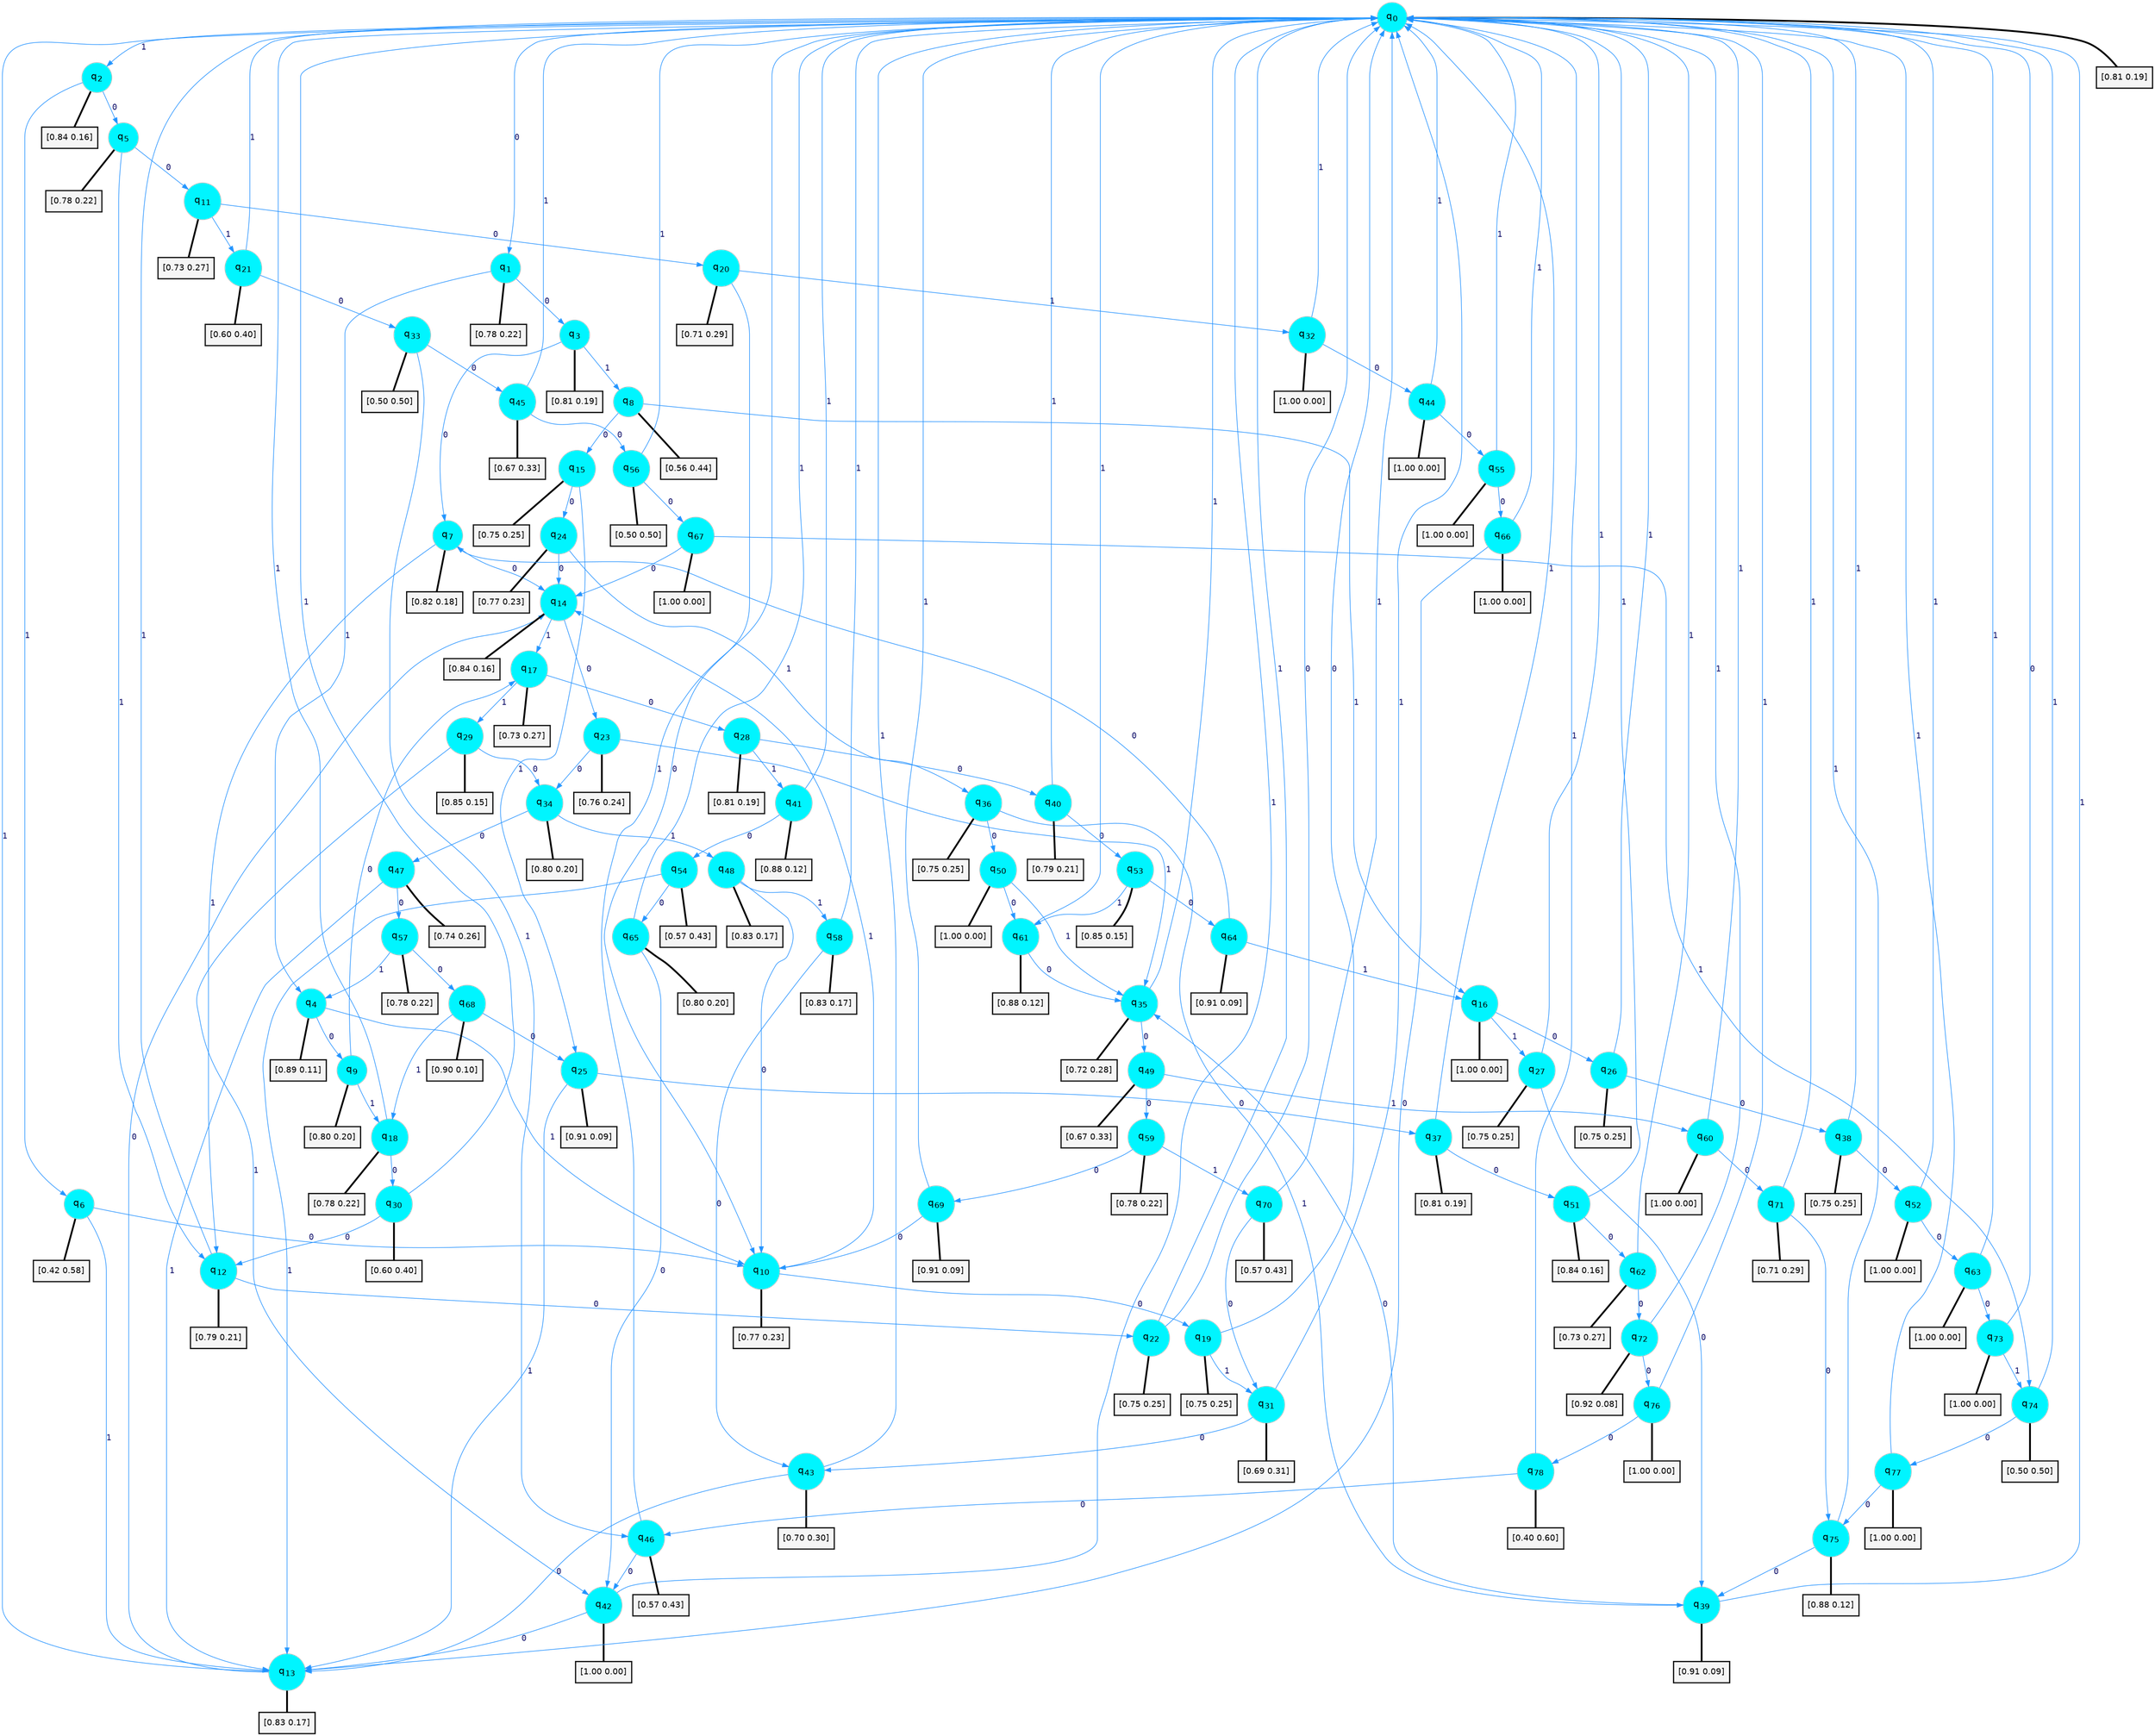 digraph G {
graph [
bgcolor=transparent, dpi=300, rankdir=TD, size="40,25"];
node [
color=gray, fillcolor=turquoise1, fontcolor=black, fontname=Helvetica, fontsize=16, fontweight=bold, shape=circle, style=filled];
edge [
arrowsize=1, color=dodgerblue1, fontcolor=midnightblue, fontname=courier, fontweight=bold, penwidth=1, style=solid, weight=20];
0[label=<q<SUB>0</SUB>>];
1[label=<q<SUB>1</SUB>>];
2[label=<q<SUB>2</SUB>>];
3[label=<q<SUB>3</SUB>>];
4[label=<q<SUB>4</SUB>>];
5[label=<q<SUB>5</SUB>>];
6[label=<q<SUB>6</SUB>>];
7[label=<q<SUB>7</SUB>>];
8[label=<q<SUB>8</SUB>>];
9[label=<q<SUB>9</SUB>>];
10[label=<q<SUB>10</SUB>>];
11[label=<q<SUB>11</SUB>>];
12[label=<q<SUB>12</SUB>>];
13[label=<q<SUB>13</SUB>>];
14[label=<q<SUB>14</SUB>>];
15[label=<q<SUB>15</SUB>>];
16[label=<q<SUB>16</SUB>>];
17[label=<q<SUB>17</SUB>>];
18[label=<q<SUB>18</SUB>>];
19[label=<q<SUB>19</SUB>>];
20[label=<q<SUB>20</SUB>>];
21[label=<q<SUB>21</SUB>>];
22[label=<q<SUB>22</SUB>>];
23[label=<q<SUB>23</SUB>>];
24[label=<q<SUB>24</SUB>>];
25[label=<q<SUB>25</SUB>>];
26[label=<q<SUB>26</SUB>>];
27[label=<q<SUB>27</SUB>>];
28[label=<q<SUB>28</SUB>>];
29[label=<q<SUB>29</SUB>>];
30[label=<q<SUB>30</SUB>>];
31[label=<q<SUB>31</SUB>>];
32[label=<q<SUB>32</SUB>>];
33[label=<q<SUB>33</SUB>>];
34[label=<q<SUB>34</SUB>>];
35[label=<q<SUB>35</SUB>>];
36[label=<q<SUB>36</SUB>>];
37[label=<q<SUB>37</SUB>>];
38[label=<q<SUB>38</SUB>>];
39[label=<q<SUB>39</SUB>>];
40[label=<q<SUB>40</SUB>>];
41[label=<q<SUB>41</SUB>>];
42[label=<q<SUB>42</SUB>>];
43[label=<q<SUB>43</SUB>>];
44[label=<q<SUB>44</SUB>>];
45[label=<q<SUB>45</SUB>>];
46[label=<q<SUB>46</SUB>>];
47[label=<q<SUB>47</SUB>>];
48[label=<q<SUB>48</SUB>>];
49[label=<q<SUB>49</SUB>>];
50[label=<q<SUB>50</SUB>>];
51[label=<q<SUB>51</SUB>>];
52[label=<q<SUB>52</SUB>>];
53[label=<q<SUB>53</SUB>>];
54[label=<q<SUB>54</SUB>>];
55[label=<q<SUB>55</SUB>>];
56[label=<q<SUB>56</SUB>>];
57[label=<q<SUB>57</SUB>>];
58[label=<q<SUB>58</SUB>>];
59[label=<q<SUB>59</SUB>>];
60[label=<q<SUB>60</SUB>>];
61[label=<q<SUB>61</SUB>>];
62[label=<q<SUB>62</SUB>>];
63[label=<q<SUB>63</SUB>>];
64[label=<q<SUB>64</SUB>>];
65[label=<q<SUB>65</SUB>>];
66[label=<q<SUB>66</SUB>>];
67[label=<q<SUB>67</SUB>>];
68[label=<q<SUB>68</SUB>>];
69[label=<q<SUB>69</SUB>>];
70[label=<q<SUB>70</SUB>>];
71[label=<q<SUB>71</SUB>>];
72[label=<q<SUB>72</SUB>>];
73[label=<q<SUB>73</SUB>>];
74[label=<q<SUB>74</SUB>>];
75[label=<q<SUB>75</SUB>>];
76[label=<q<SUB>76</SUB>>];
77[label=<q<SUB>77</SUB>>];
78[label=<q<SUB>78</SUB>>];
79[label="[0.81 0.19]", shape=box,fontcolor=black, fontname=Helvetica, fontsize=14, penwidth=2, fillcolor=whitesmoke,color=black];
80[label="[0.78 0.22]", shape=box,fontcolor=black, fontname=Helvetica, fontsize=14, penwidth=2, fillcolor=whitesmoke,color=black];
81[label="[0.84 0.16]", shape=box,fontcolor=black, fontname=Helvetica, fontsize=14, penwidth=2, fillcolor=whitesmoke,color=black];
82[label="[0.81 0.19]", shape=box,fontcolor=black, fontname=Helvetica, fontsize=14, penwidth=2, fillcolor=whitesmoke,color=black];
83[label="[0.89 0.11]", shape=box,fontcolor=black, fontname=Helvetica, fontsize=14, penwidth=2, fillcolor=whitesmoke,color=black];
84[label="[0.78 0.22]", shape=box,fontcolor=black, fontname=Helvetica, fontsize=14, penwidth=2, fillcolor=whitesmoke,color=black];
85[label="[0.42 0.58]", shape=box,fontcolor=black, fontname=Helvetica, fontsize=14, penwidth=2, fillcolor=whitesmoke,color=black];
86[label="[0.82 0.18]", shape=box,fontcolor=black, fontname=Helvetica, fontsize=14, penwidth=2, fillcolor=whitesmoke,color=black];
87[label="[0.56 0.44]", shape=box,fontcolor=black, fontname=Helvetica, fontsize=14, penwidth=2, fillcolor=whitesmoke,color=black];
88[label="[0.80 0.20]", shape=box,fontcolor=black, fontname=Helvetica, fontsize=14, penwidth=2, fillcolor=whitesmoke,color=black];
89[label="[0.77 0.23]", shape=box,fontcolor=black, fontname=Helvetica, fontsize=14, penwidth=2, fillcolor=whitesmoke,color=black];
90[label="[0.73 0.27]", shape=box,fontcolor=black, fontname=Helvetica, fontsize=14, penwidth=2, fillcolor=whitesmoke,color=black];
91[label="[0.79 0.21]", shape=box,fontcolor=black, fontname=Helvetica, fontsize=14, penwidth=2, fillcolor=whitesmoke,color=black];
92[label="[0.83 0.17]", shape=box,fontcolor=black, fontname=Helvetica, fontsize=14, penwidth=2, fillcolor=whitesmoke,color=black];
93[label="[0.84 0.16]", shape=box,fontcolor=black, fontname=Helvetica, fontsize=14, penwidth=2, fillcolor=whitesmoke,color=black];
94[label="[0.75 0.25]", shape=box,fontcolor=black, fontname=Helvetica, fontsize=14, penwidth=2, fillcolor=whitesmoke,color=black];
95[label="[1.00 0.00]", shape=box,fontcolor=black, fontname=Helvetica, fontsize=14, penwidth=2, fillcolor=whitesmoke,color=black];
96[label="[0.73 0.27]", shape=box,fontcolor=black, fontname=Helvetica, fontsize=14, penwidth=2, fillcolor=whitesmoke,color=black];
97[label="[0.78 0.22]", shape=box,fontcolor=black, fontname=Helvetica, fontsize=14, penwidth=2, fillcolor=whitesmoke,color=black];
98[label="[0.75 0.25]", shape=box,fontcolor=black, fontname=Helvetica, fontsize=14, penwidth=2, fillcolor=whitesmoke,color=black];
99[label="[0.71 0.29]", shape=box,fontcolor=black, fontname=Helvetica, fontsize=14, penwidth=2, fillcolor=whitesmoke,color=black];
100[label="[0.60 0.40]", shape=box,fontcolor=black, fontname=Helvetica, fontsize=14, penwidth=2, fillcolor=whitesmoke,color=black];
101[label="[0.75 0.25]", shape=box,fontcolor=black, fontname=Helvetica, fontsize=14, penwidth=2, fillcolor=whitesmoke,color=black];
102[label="[0.76 0.24]", shape=box,fontcolor=black, fontname=Helvetica, fontsize=14, penwidth=2, fillcolor=whitesmoke,color=black];
103[label="[0.77 0.23]", shape=box,fontcolor=black, fontname=Helvetica, fontsize=14, penwidth=2, fillcolor=whitesmoke,color=black];
104[label="[0.91 0.09]", shape=box,fontcolor=black, fontname=Helvetica, fontsize=14, penwidth=2, fillcolor=whitesmoke,color=black];
105[label="[0.75 0.25]", shape=box,fontcolor=black, fontname=Helvetica, fontsize=14, penwidth=2, fillcolor=whitesmoke,color=black];
106[label="[0.75 0.25]", shape=box,fontcolor=black, fontname=Helvetica, fontsize=14, penwidth=2, fillcolor=whitesmoke,color=black];
107[label="[0.81 0.19]", shape=box,fontcolor=black, fontname=Helvetica, fontsize=14, penwidth=2, fillcolor=whitesmoke,color=black];
108[label="[0.85 0.15]", shape=box,fontcolor=black, fontname=Helvetica, fontsize=14, penwidth=2, fillcolor=whitesmoke,color=black];
109[label="[0.60 0.40]", shape=box,fontcolor=black, fontname=Helvetica, fontsize=14, penwidth=2, fillcolor=whitesmoke,color=black];
110[label="[0.69 0.31]", shape=box,fontcolor=black, fontname=Helvetica, fontsize=14, penwidth=2, fillcolor=whitesmoke,color=black];
111[label="[1.00 0.00]", shape=box,fontcolor=black, fontname=Helvetica, fontsize=14, penwidth=2, fillcolor=whitesmoke,color=black];
112[label="[0.50 0.50]", shape=box,fontcolor=black, fontname=Helvetica, fontsize=14, penwidth=2, fillcolor=whitesmoke,color=black];
113[label="[0.80 0.20]", shape=box,fontcolor=black, fontname=Helvetica, fontsize=14, penwidth=2, fillcolor=whitesmoke,color=black];
114[label="[0.72 0.28]", shape=box,fontcolor=black, fontname=Helvetica, fontsize=14, penwidth=2, fillcolor=whitesmoke,color=black];
115[label="[0.75 0.25]", shape=box,fontcolor=black, fontname=Helvetica, fontsize=14, penwidth=2, fillcolor=whitesmoke,color=black];
116[label="[0.81 0.19]", shape=box,fontcolor=black, fontname=Helvetica, fontsize=14, penwidth=2, fillcolor=whitesmoke,color=black];
117[label="[0.75 0.25]", shape=box,fontcolor=black, fontname=Helvetica, fontsize=14, penwidth=2, fillcolor=whitesmoke,color=black];
118[label="[0.91 0.09]", shape=box,fontcolor=black, fontname=Helvetica, fontsize=14, penwidth=2, fillcolor=whitesmoke,color=black];
119[label="[0.79 0.21]", shape=box,fontcolor=black, fontname=Helvetica, fontsize=14, penwidth=2, fillcolor=whitesmoke,color=black];
120[label="[0.88 0.12]", shape=box,fontcolor=black, fontname=Helvetica, fontsize=14, penwidth=2, fillcolor=whitesmoke,color=black];
121[label="[1.00 0.00]", shape=box,fontcolor=black, fontname=Helvetica, fontsize=14, penwidth=2, fillcolor=whitesmoke,color=black];
122[label="[0.70 0.30]", shape=box,fontcolor=black, fontname=Helvetica, fontsize=14, penwidth=2, fillcolor=whitesmoke,color=black];
123[label="[1.00 0.00]", shape=box,fontcolor=black, fontname=Helvetica, fontsize=14, penwidth=2, fillcolor=whitesmoke,color=black];
124[label="[0.67 0.33]", shape=box,fontcolor=black, fontname=Helvetica, fontsize=14, penwidth=2, fillcolor=whitesmoke,color=black];
125[label="[0.57 0.43]", shape=box,fontcolor=black, fontname=Helvetica, fontsize=14, penwidth=2, fillcolor=whitesmoke,color=black];
126[label="[0.74 0.26]", shape=box,fontcolor=black, fontname=Helvetica, fontsize=14, penwidth=2, fillcolor=whitesmoke,color=black];
127[label="[0.83 0.17]", shape=box,fontcolor=black, fontname=Helvetica, fontsize=14, penwidth=2, fillcolor=whitesmoke,color=black];
128[label="[0.67 0.33]", shape=box,fontcolor=black, fontname=Helvetica, fontsize=14, penwidth=2, fillcolor=whitesmoke,color=black];
129[label="[1.00 0.00]", shape=box,fontcolor=black, fontname=Helvetica, fontsize=14, penwidth=2, fillcolor=whitesmoke,color=black];
130[label="[0.84 0.16]", shape=box,fontcolor=black, fontname=Helvetica, fontsize=14, penwidth=2, fillcolor=whitesmoke,color=black];
131[label="[1.00 0.00]", shape=box,fontcolor=black, fontname=Helvetica, fontsize=14, penwidth=2, fillcolor=whitesmoke,color=black];
132[label="[0.85 0.15]", shape=box,fontcolor=black, fontname=Helvetica, fontsize=14, penwidth=2, fillcolor=whitesmoke,color=black];
133[label="[0.57 0.43]", shape=box,fontcolor=black, fontname=Helvetica, fontsize=14, penwidth=2, fillcolor=whitesmoke,color=black];
134[label="[1.00 0.00]", shape=box,fontcolor=black, fontname=Helvetica, fontsize=14, penwidth=2, fillcolor=whitesmoke,color=black];
135[label="[0.50 0.50]", shape=box,fontcolor=black, fontname=Helvetica, fontsize=14, penwidth=2, fillcolor=whitesmoke,color=black];
136[label="[0.78 0.22]", shape=box,fontcolor=black, fontname=Helvetica, fontsize=14, penwidth=2, fillcolor=whitesmoke,color=black];
137[label="[0.83 0.17]", shape=box,fontcolor=black, fontname=Helvetica, fontsize=14, penwidth=2, fillcolor=whitesmoke,color=black];
138[label="[0.78 0.22]", shape=box,fontcolor=black, fontname=Helvetica, fontsize=14, penwidth=2, fillcolor=whitesmoke,color=black];
139[label="[1.00 0.00]", shape=box,fontcolor=black, fontname=Helvetica, fontsize=14, penwidth=2, fillcolor=whitesmoke,color=black];
140[label="[0.88 0.12]", shape=box,fontcolor=black, fontname=Helvetica, fontsize=14, penwidth=2, fillcolor=whitesmoke,color=black];
141[label="[0.73 0.27]", shape=box,fontcolor=black, fontname=Helvetica, fontsize=14, penwidth=2, fillcolor=whitesmoke,color=black];
142[label="[1.00 0.00]", shape=box,fontcolor=black, fontname=Helvetica, fontsize=14, penwidth=2, fillcolor=whitesmoke,color=black];
143[label="[0.91 0.09]", shape=box,fontcolor=black, fontname=Helvetica, fontsize=14, penwidth=2, fillcolor=whitesmoke,color=black];
144[label="[0.80 0.20]", shape=box,fontcolor=black, fontname=Helvetica, fontsize=14, penwidth=2, fillcolor=whitesmoke,color=black];
145[label="[1.00 0.00]", shape=box,fontcolor=black, fontname=Helvetica, fontsize=14, penwidth=2, fillcolor=whitesmoke,color=black];
146[label="[1.00 0.00]", shape=box,fontcolor=black, fontname=Helvetica, fontsize=14, penwidth=2, fillcolor=whitesmoke,color=black];
147[label="[0.90 0.10]", shape=box,fontcolor=black, fontname=Helvetica, fontsize=14, penwidth=2, fillcolor=whitesmoke,color=black];
148[label="[0.91 0.09]", shape=box,fontcolor=black, fontname=Helvetica, fontsize=14, penwidth=2, fillcolor=whitesmoke,color=black];
149[label="[0.57 0.43]", shape=box,fontcolor=black, fontname=Helvetica, fontsize=14, penwidth=2, fillcolor=whitesmoke,color=black];
150[label="[0.71 0.29]", shape=box,fontcolor=black, fontname=Helvetica, fontsize=14, penwidth=2, fillcolor=whitesmoke,color=black];
151[label="[0.92 0.08]", shape=box,fontcolor=black, fontname=Helvetica, fontsize=14, penwidth=2, fillcolor=whitesmoke,color=black];
152[label="[1.00 0.00]", shape=box,fontcolor=black, fontname=Helvetica, fontsize=14, penwidth=2, fillcolor=whitesmoke,color=black];
153[label="[0.50 0.50]", shape=box,fontcolor=black, fontname=Helvetica, fontsize=14, penwidth=2, fillcolor=whitesmoke,color=black];
154[label="[0.88 0.12]", shape=box,fontcolor=black, fontname=Helvetica, fontsize=14, penwidth=2, fillcolor=whitesmoke,color=black];
155[label="[1.00 0.00]", shape=box,fontcolor=black, fontname=Helvetica, fontsize=14, penwidth=2, fillcolor=whitesmoke,color=black];
156[label="[1.00 0.00]", shape=box,fontcolor=black, fontname=Helvetica, fontsize=14, penwidth=2, fillcolor=whitesmoke,color=black];
157[label="[0.40 0.60]", shape=box,fontcolor=black, fontname=Helvetica, fontsize=14, penwidth=2, fillcolor=whitesmoke,color=black];
0->1 [label=0];
0->2 [label=1];
0->79 [arrowhead=none, penwidth=3,color=black];
1->3 [label=0];
1->4 [label=1];
1->80 [arrowhead=none, penwidth=3,color=black];
2->5 [label=0];
2->6 [label=1];
2->81 [arrowhead=none, penwidth=3,color=black];
3->7 [label=0];
3->8 [label=1];
3->82 [arrowhead=none, penwidth=3,color=black];
4->9 [label=0];
4->10 [label=1];
4->83 [arrowhead=none, penwidth=3,color=black];
5->11 [label=0];
5->12 [label=1];
5->84 [arrowhead=none, penwidth=3,color=black];
6->10 [label=0];
6->13 [label=1];
6->85 [arrowhead=none, penwidth=3,color=black];
7->14 [label=0];
7->12 [label=1];
7->86 [arrowhead=none, penwidth=3,color=black];
8->15 [label=0];
8->16 [label=1];
8->87 [arrowhead=none, penwidth=3,color=black];
9->17 [label=0];
9->18 [label=1];
9->88 [arrowhead=none, penwidth=3,color=black];
10->19 [label=0];
10->14 [label=1];
10->89 [arrowhead=none, penwidth=3,color=black];
11->20 [label=0];
11->21 [label=1];
11->90 [arrowhead=none, penwidth=3,color=black];
12->22 [label=0];
12->0 [label=1];
12->91 [arrowhead=none, penwidth=3,color=black];
13->14 [label=0];
13->0 [label=1];
13->92 [arrowhead=none, penwidth=3,color=black];
14->23 [label=0];
14->17 [label=1];
14->93 [arrowhead=none, penwidth=3,color=black];
15->24 [label=0];
15->25 [label=1];
15->94 [arrowhead=none, penwidth=3,color=black];
16->26 [label=0];
16->27 [label=1];
16->95 [arrowhead=none, penwidth=3,color=black];
17->28 [label=0];
17->29 [label=1];
17->96 [arrowhead=none, penwidth=3,color=black];
18->30 [label=0];
18->0 [label=1];
18->97 [arrowhead=none, penwidth=3,color=black];
19->0 [label=0];
19->31 [label=1];
19->98 [arrowhead=none, penwidth=3,color=black];
20->10 [label=0];
20->32 [label=1];
20->99 [arrowhead=none, penwidth=3,color=black];
21->33 [label=0];
21->0 [label=1];
21->100 [arrowhead=none, penwidth=3,color=black];
22->0 [label=0];
22->0 [label=1];
22->101 [arrowhead=none, penwidth=3,color=black];
23->34 [label=0];
23->35 [label=1];
23->102 [arrowhead=none, penwidth=3,color=black];
24->14 [label=0];
24->36 [label=1];
24->103 [arrowhead=none, penwidth=3,color=black];
25->37 [label=0];
25->13 [label=1];
25->104 [arrowhead=none, penwidth=3,color=black];
26->38 [label=0];
26->0 [label=1];
26->105 [arrowhead=none, penwidth=3,color=black];
27->39 [label=0];
27->0 [label=1];
27->106 [arrowhead=none, penwidth=3,color=black];
28->40 [label=0];
28->41 [label=1];
28->107 [arrowhead=none, penwidth=3,color=black];
29->34 [label=0];
29->42 [label=1];
29->108 [arrowhead=none, penwidth=3,color=black];
30->12 [label=0];
30->0 [label=1];
30->109 [arrowhead=none, penwidth=3,color=black];
31->43 [label=0];
31->0 [label=1];
31->110 [arrowhead=none, penwidth=3,color=black];
32->44 [label=0];
32->0 [label=1];
32->111 [arrowhead=none, penwidth=3,color=black];
33->45 [label=0];
33->46 [label=1];
33->112 [arrowhead=none, penwidth=3,color=black];
34->47 [label=0];
34->48 [label=1];
34->113 [arrowhead=none, penwidth=3,color=black];
35->49 [label=0];
35->0 [label=1];
35->114 [arrowhead=none, penwidth=3,color=black];
36->50 [label=0];
36->39 [label=1];
36->115 [arrowhead=none, penwidth=3,color=black];
37->51 [label=0];
37->0 [label=1];
37->116 [arrowhead=none, penwidth=3,color=black];
38->52 [label=0];
38->0 [label=1];
38->117 [arrowhead=none, penwidth=3,color=black];
39->35 [label=0];
39->0 [label=1];
39->118 [arrowhead=none, penwidth=3,color=black];
40->53 [label=0];
40->0 [label=1];
40->119 [arrowhead=none, penwidth=3,color=black];
41->54 [label=0];
41->0 [label=1];
41->120 [arrowhead=none, penwidth=3,color=black];
42->13 [label=0];
42->0 [label=1];
42->121 [arrowhead=none, penwidth=3,color=black];
43->13 [label=0];
43->0 [label=1];
43->122 [arrowhead=none, penwidth=3,color=black];
44->55 [label=0];
44->0 [label=1];
44->123 [arrowhead=none, penwidth=3,color=black];
45->56 [label=0];
45->0 [label=1];
45->124 [arrowhead=none, penwidth=3,color=black];
46->42 [label=0];
46->0 [label=1];
46->125 [arrowhead=none, penwidth=3,color=black];
47->57 [label=0];
47->13 [label=1];
47->126 [arrowhead=none, penwidth=3,color=black];
48->10 [label=0];
48->58 [label=1];
48->127 [arrowhead=none, penwidth=3,color=black];
49->59 [label=0];
49->60 [label=1];
49->128 [arrowhead=none, penwidth=3,color=black];
50->61 [label=0];
50->35 [label=1];
50->129 [arrowhead=none, penwidth=3,color=black];
51->62 [label=0];
51->0 [label=1];
51->130 [arrowhead=none, penwidth=3,color=black];
52->63 [label=0];
52->0 [label=1];
52->131 [arrowhead=none, penwidth=3,color=black];
53->64 [label=0];
53->61 [label=1];
53->132 [arrowhead=none, penwidth=3,color=black];
54->65 [label=0];
54->13 [label=1];
54->133 [arrowhead=none, penwidth=3,color=black];
55->66 [label=0];
55->0 [label=1];
55->134 [arrowhead=none, penwidth=3,color=black];
56->67 [label=0];
56->0 [label=1];
56->135 [arrowhead=none, penwidth=3,color=black];
57->68 [label=0];
57->4 [label=1];
57->136 [arrowhead=none, penwidth=3,color=black];
58->43 [label=0];
58->0 [label=1];
58->137 [arrowhead=none, penwidth=3,color=black];
59->69 [label=0];
59->70 [label=1];
59->138 [arrowhead=none, penwidth=3,color=black];
60->71 [label=0];
60->0 [label=1];
60->139 [arrowhead=none, penwidth=3,color=black];
61->35 [label=0];
61->0 [label=1];
61->140 [arrowhead=none, penwidth=3,color=black];
62->72 [label=0];
62->0 [label=1];
62->141 [arrowhead=none, penwidth=3,color=black];
63->73 [label=0];
63->0 [label=1];
63->142 [arrowhead=none, penwidth=3,color=black];
64->7 [label=0];
64->16 [label=1];
64->143 [arrowhead=none, penwidth=3,color=black];
65->42 [label=0];
65->0 [label=1];
65->144 [arrowhead=none, penwidth=3,color=black];
66->13 [label=0];
66->0 [label=1];
66->145 [arrowhead=none, penwidth=3,color=black];
67->14 [label=0];
67->74 [label=1];
67->146 [arrowhead=none, penwidth=3,color=black];
68->25 [label=0];
68->18 [label=1];
68->147 [arrowhead=none, penwidth=3,color=black];
69->10 [label=0];
69->0 [label=1];
69->148 [arrowhead=none, penwidth=3,color=black];
70->31 [label=0];
70->0 [label=1];
70->149 [arrowhead=none, penwidth=3,color=black];
71->75 [label=0];
71->0 [label=1];
71->150 [arrowhead=none, penwidth=3,color=black];
72->76 [label=0];
72->0 [label=1];
72->151 [arrowhead=none, penwidth=3,color=black];
73->0 [label=0];
73->74 [label=1];
73->152 [arrowhead=none, penwidth=3,color=black];
74->77 [label=0];
74->0 [label=1];
74->153 [arrowhead=none, penwidth=3,color=black];
75->39 [label=0];
75->0 [label=1];
75->154 [arrowhead=none, penwidth=3,color=black];
76->78 [label=0];
76->0 [label=1];
76->155 [arrowhead=none, penwidth=3,color=black];
77->75 [label=0];
77->0 [label=1];
77->156 [arrowhead=none, penwidth=3,color=black];
78->46 [label=0];
78->0 [label=1];
78->157 [arrowhead=none, penwidth=3,color=black];
}
